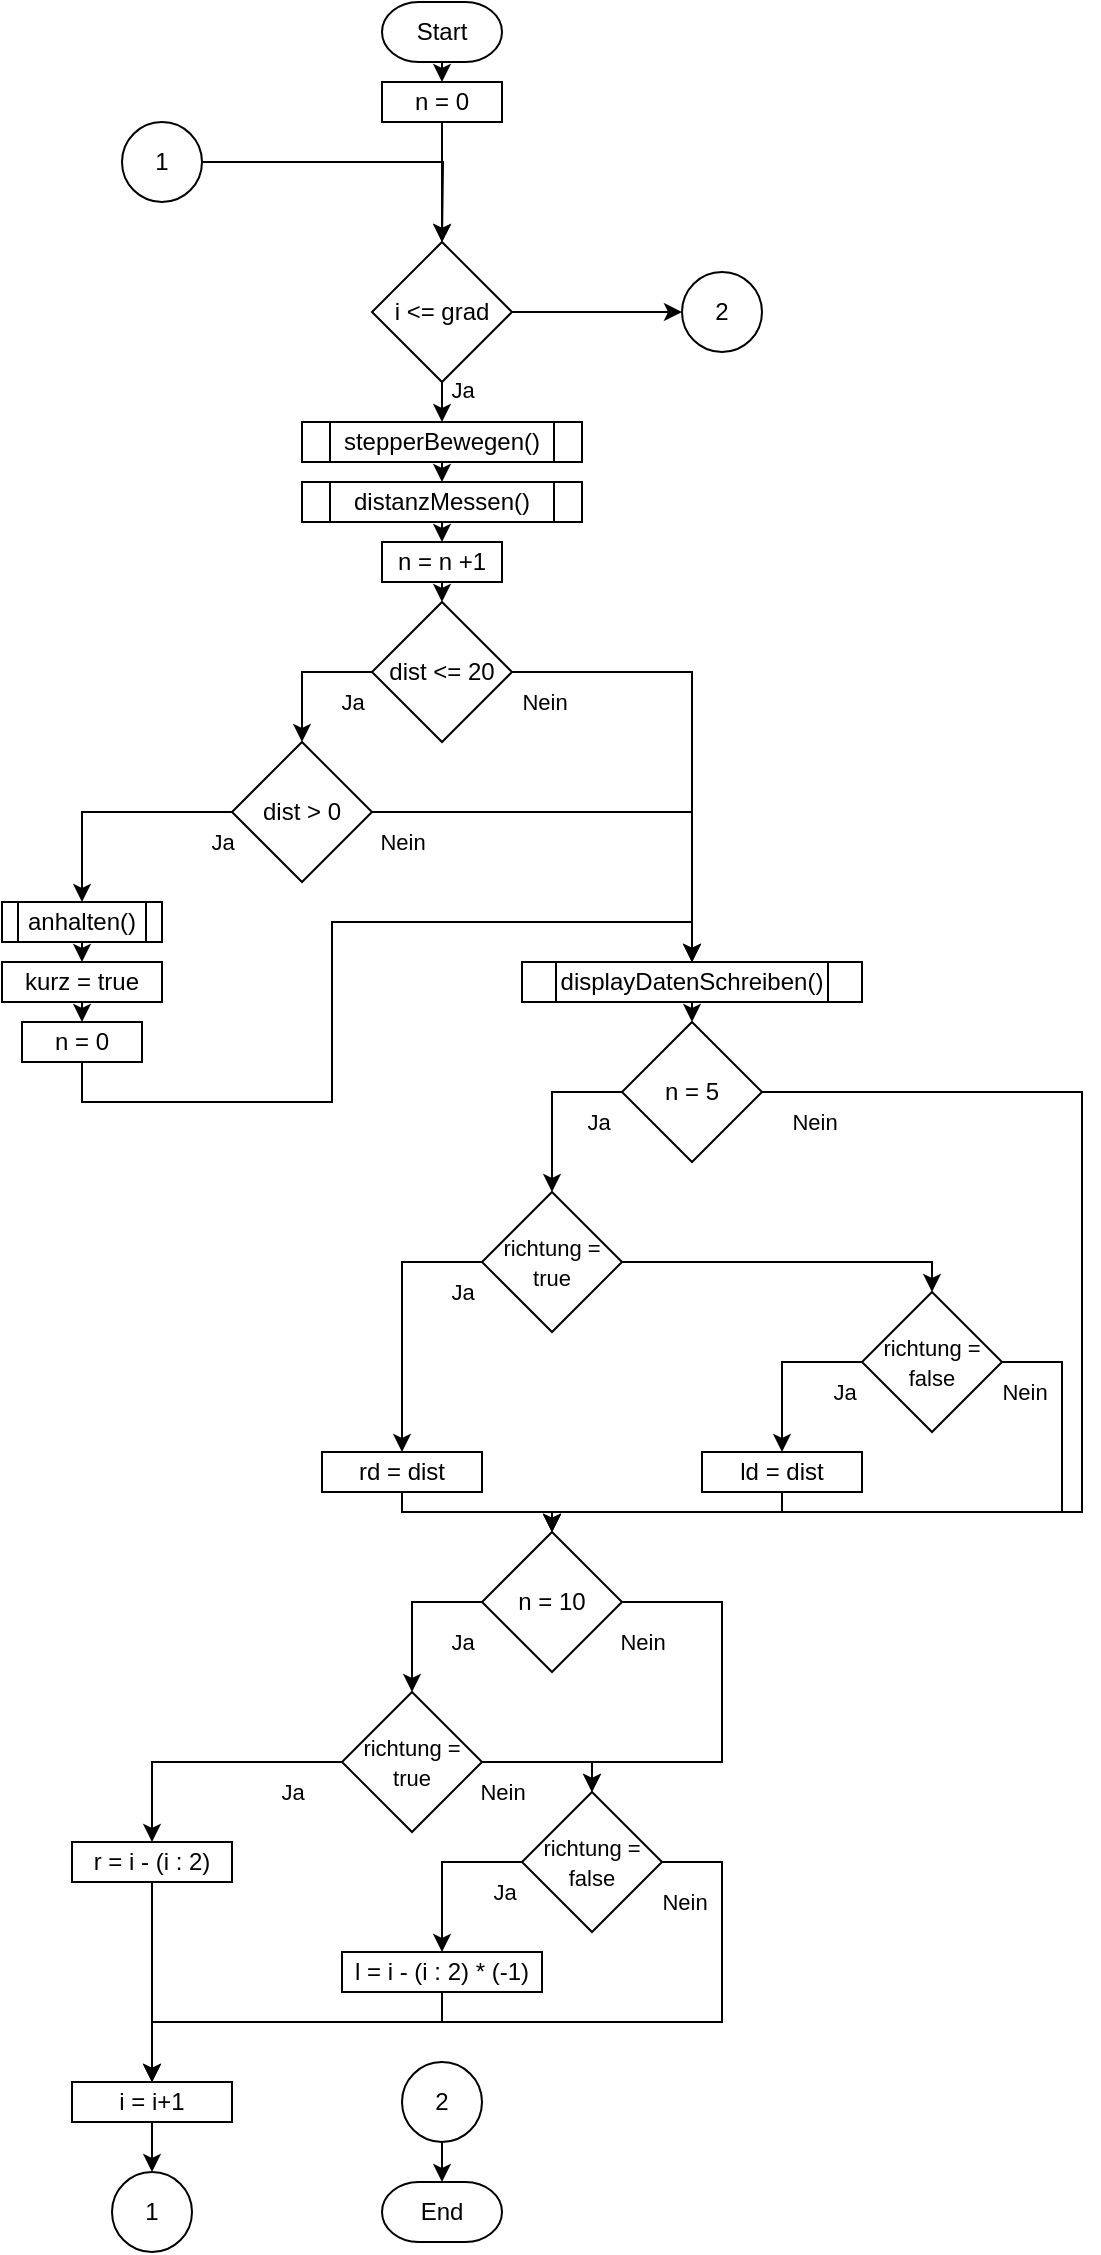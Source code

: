 <mxfile version="16.5.6" type="github">
  <diagram id="C5RBs43oDa-KdzZeNtuy" name="Page-1">
    <mxGraphModel dx="659" dy="752" grid="1" gridSize="10" guides="1" tooltips="1" connect="1" arrows="1" fold="1" page="1" pageScale="1" pageWidth="827" pageHeight="1169" math="0" shadow="0">
      <root>
        <mxCell id="WIyWlLk6GJQsqaUBKTNV-0" />
        <mxCell id="WIyWlLk6GJQsqaUBKTNV-1" parent="WIyWlLk6GJQsqaUBKTNV-0" />
        <mxCell id="PZxyCN3TeEhjCaqw32ue-320" value="Start" style="strokeWidth=1;html=1;shape=mxgraph.flowchart.terminator;whiteSpace=wrap;rounded=1;" parent="WIyWlLk6GJQsqaUBKTNV-1" vertex="1">
          <mxGeometry x="330" y="20" width="60" height="30" as="geometry" />
        </mxCell>
        <mxCell id="PZxyCN3TeEhjCaqw32ue-435" style="edgeStyle=orthogonalEdgeStyle;rounded=0;orthogonalLoop=1;jettySize=auto;html=1;exitX=1;exitY=0.5;exitDx=0;exitDy=0;exitPerimeter=0;entryX=0;entryY=0.5;entryDx=0;entryDy=0;entryPerimeter=0;" parent="WIyWlLk6GJQsqaUBKTNV-1" source="PZxyCN3TeEhjCaqw32ue-330" target="PZxyCN3TeEhjCaqw32ue-434" edge="1">
          <mxGeometry relative="1" as="geometry" />
        </mxCell>
        <mxCell id="PZxyCN3TeEhjCaqw32ue-330" value="i &amp;lt;= grad" style="strokeWidth=1;html=1;shape=mxgraph.flowchart.decision;whiteSpace=wrap;rounded=1;strokeColor=default;" parent="WIyWlLk6GJQsqaUBKTNV-1" vertex="1">
          <mxGeometry x="325" y="140" width="70" height="70" as="geometry" />
        </mxCell>
        <mxCell id="PZxyCN3TeEhjCaqw32ue-331" value="n = 0" style="rounded=0;whiteSpace=wrap;html=1;absoluteArcSize=1;arcSize=14;strokeWidth=1;" parent="WIyWlLk6GJQsqaUBKTNV-1" vertex="1">
          <mxGeometry x="330" y="60" width="60" height="20" as="geometry" />
        </mxCell>
        <mxCell id="PZxyCN3TeEhjCaqw32ue-336" value="stepperBewegen()" style="shape=process;whiteSpace=wrap;html=1;backgroundOutline=1;rounded=0;strokeColor=default;strokeWidth=1;" parent="WIyWlLk6GJQsqaUBKTNV-1" vertex="1">
          <mxGeometry x="290" y="230" width="140" height="20" as="geometry" />
        </mxCell>
        <mxCell id="PZxyCN3TeEhjCaqw32ue-337" value="distanzMessen()" style="shape=process;whiteSpace=wrap;html=1;backgroundOutline=1;rounded=0;strokeColor=default;strokeWidth=1;" parent="WIyWlLk6GJQsqaUBKTNV-1" vertex="1">
          <mxGeometry x="290" y="260" width="140" height="20" as="geometry" />
        </mxCell>
        <mxCell id="PZxyCN3TeEhjCaqw32ue-338" value="n = n +1" style="rounded=0;whiteSpace=wrap;html=1;absoluteArcSize=1;arcSize=14;strokeWidth=1;" parent="WIyWlLk6GJQsqaUBKTNV-1" vertex="1">
          <mxGeometry x="330" y="290" width="60" height="20" as="geometry" />
        </mxCell>
        <mxCell id="PZxyCN3TeEhjCaqw32ue-351" style="edgeStyle=orthogonalEdgeStyle;rounded=0;orthogonalLoop=1;jettySize=auto;html=1;exitX=1;exitY=0.5;exitDx=0;exitDy=0;exitPerimeter=0;entryX=0.5;entryY=0;entryDx=0;entryDy=0;" parent="WIyWlLk6GJQsqaUBKTNV-1" source="PZxyCN3TeEhjCaqw32ue-339" target="PZxyCN3TeEhjCaqw32ue-350" edge="1">
          <mxGeometry relative="1" as="geometry">
            <mxPoint x="485.0" y="440.0" as="targetPoint" />
          </mxGeometry>
        </mxCell>
        <mxCell id="PZxyCN3TeEhjCaqw32ue-364" value="Nein" style="edgeLabel;html=1;align=center;verticalAlign=middle;resizable=0;points=[];" parent="PZxyCN3TeEhjCaqw32ue-351" vertex="1" connectable="0">
          <mxGeometry x="-0.866" y="1" relative="1" as="geometry">
            <mxPoint y="16" as="offset" />
          </mxGeometry>
        </mxCell>
        <mxCell id="PZxyCN3TeEhjCaqw32ue-339" value="dist &amp;lt;= 20" style="strokeWidth=1;html=1;shape=mxgraph.flowchart.decision;whiteSpace=wrap;rounded=1;strokeColor=default;" parent="WIyWlLk6GJQsqaUBKTNV-1" vertex="1">
          <mxGeometry x="325" y="320" width="70" height="70" as="geometry" />
        </mxCell>
        <mxCell id="PZxyCN3TeEhjCaqw32ue-356" style="edgeStyle=orthogonalEdgeStyle;rounded=0;orthogonalLoop=1;jettySize=auto;html=1;exitX=0;exitY=0.5;exitDx=0;exitDy=0;exitPerimeter=0;entryX=0.5;entryY=0;entryDx=0;entryDy=0;" parent="WIyWlLk6GJQsqaUBKTNV-1" source="PZxyCN3TeEhjCaqw32ue-340" target="PZxyCN3TeEhjCaqw32ue-355" edge="1">
          <mxGeometry relative="1" as="geometry" />
        </mxCell>
        <mxCell id="PZxyCN3TeEhjCaqw32ue-361" value="Ja" style="edgeLabel;html=1;align=center;verticalAlign=middle;resizable=0;points=[];" parent="PZxyCN3TeEhjCaqw32ue-356" vertex="1" connectable="0">
          <mxGeometry x="-0.577" relative="1" as="geometry">
            <mxPoint x="20" y="15" as="offset" />
          </mxGeometry>
        </mxCell>
        <mxCell id="PZxyCN3TeEhjCaqw32ue-406" style="edgeStyle=orthogonalEdgeStyle;rounded=0;orthogonalLoop=1;jettySize=auto;html=1;exitX=1;exitY=0.5;exitDx=0;exitDy=0;exitPerimeter=0;entryX=0.5;entryY=0;entryDx=0;entryDy=0;" parent="WIyWlLk6GJQsqaUBKTNV-1" source="PZxyCN3TeEhjCaqw32ue-340" target="PZxyCN3TeEhjCaqw32ue-350" edge="1">
          <mxGeometry relative="1" as="geometry" />
        </mxCell>
        <mxCell id="PZxyCN3TeEhjCaqw32ue-407" value="Nein" style="edgeLabel;html=1;align=center;verticalAlign=middle;resizable=0;points=[];" parent="PZxyCN3TeEhjCaqw32ue-406" vertex="1" connectable="0">
          <mxGeometry x="-0.886" relative="1" as="geometry">
            <mxPoint x="1" y="15" as="offset" />
          </mxGeometry>
        </mxCell>
        <mxCell id="PZxyCN3TeEhjCaqw32ue-340" value="dist &amp;gt; 0" style="strokeWidth=1;html=1;shape=mxgraph.flowchart.decision;whiteSpace=wrap;rounded=1;strokeColor=default;" parent="WIyWlLk6GJQsqaUBKTNV-1" vertex="1">
          <mxGeometry x="255" y="390" width="70" height="70" as="geometry" />
        </mxCell>
        <mxCell id="PZxyCN3TeEhjCaqw32ue-343" value="" style="endArrow=classic;html=1;rounded=0;entryX=0.5;entryY=0;entryDx=0;entryDy=0;entryPerimeter=0;exitX=0;exitY=0.5;exitDx=0;exitDy=0;exitPerimeter=0;" parent="WIyWlLk6GJQsqaUBKTNV-1" source="PZxyCN3TeEhjCaqw32ue-339" target="PZxyCN3TeEhjCaqw32ue-340" edge="1">
          <mxGeometry width="50" height="50" relative="1" as="geometry">
            <mxPoint x="320" y="350" as="sourcePoint" />
            <mxPoint x="300" y="330" as="targetPoint" />
            <Array as="points">
              <mxPoint x="290" y="355" />
            </Array>
          </mxGeometry>
        </mxCell>
        <mxCell id="PZxyCN3TeEhjCaqw32ue-363" value="Ja" style="edgeLabel;html=1;align=center;verticalAlign=middle;resizable=0;points=[];" parent="PZxyCN3TeEhjCaqw32ue-343" vertex="1" connectable="0">
          <mxGeometry x="-0.697" relative="1" as="geometry">
            <mxPoint y="15" as="offset" />
          </mxGeometry>
        </mxCell>
        <mxCell id="PZxyCN3TeEhjCaqw32ue-344" value="" style="endArrow=classic;html=1;rounded=0;exitX=0.5;exitY=1;exitDx=0;exitDy=0;" parent="WIyWlLk6GJQsqaUBKTNV-1" source="PZxyCN3TeEhjCaqw32ue-338" edge="1">
          <mxGeometry width="50" height="50" relative="1" as="geometry">
            <mxPoint x="320" y="390" as="sourcePoint" />
            <mxPoint x="360" y="320" as="targetPoint" />
          </mxGeometry>
        </mxCell>
        <mxCell id="PZxyCN3TeEhjCaqw32ue-345" value="" style="endArrow=classic;html=1;rounded=0;entryX=0.5;entryY=0;entryDx=0;entryDy=0;exitX=0.5;exitY=1;exitDx=0;exitDy=0;" parent="WIyWlLk6GJQsqaUBKTNV-1" source="PZxyCN3TeEhjCaqw32ue-337" target="PZxyCN3TeEhjCaqw32ue-338" edge="1">
          <mxGeometry width="50" height="50" relative="1" as="geometry">
            <mxPoint x="320" y="310" as="sourcePoint" />
            <mxPoint x="370" y="260" as="targetPoint" />
          </mxGeometry>
        </mxCell>
        <mxCell id="PZxyCN3TeEhjCaqw32ue-346" value="" style="endArrow=classic;html=1;rounded=0;entryX=0.5;entryY=0;entryDx=0;entryDy=0;exitX=0.5;exitY=1;exitDx=0;exitDy=0;" parent="WIyWlLk6GJQsqaUBKTNV-1" source="PZxyCN3TeEhjCaqw32ue-336" target="PZxyCN3TeEhjCaqw32ue-337" edge="1">
          <mxGeometry width="50" height="50" relative="1" as="geometry">
            <mxPoint x="320" y="310" as="sourcePoint" />
            <mxPoint x="370" y="260" as="targetPoint" />
          </mxGeometry>
        </mxCell>
        <mxCell id="PZxyCN3TeEhjCaqw32ue-347" value="" style="endArrow=classic;html=1;rounded=0;entryX=0.5;entryY=0;entryDx=0;entryDy=0;exitX=0.5;exitY=1;exitDx=0;exitDy=0;exitPerimeter=0;" parent="WIyWlLk6GJQsqaUBKTNV-1" source="PZxyCN3TeEhjCaqw32ue-330" target="PZxyCN3TeEhjCaqw32ue-336" edge="1">
          <mxGeometry width="50" height="50" relative="1" as="geometry">
            <mxPoint x="320" y="300" as="sourcePoint" />
            <mxPoint x="370" y="250" as="targetPoint" />
            <Array as="points" />
          </mxGeometry>
        </mxCell>
        <mxCell id="PZxyCN3TeEhjCaqw32ue-365" value="Ja" style="edgeLabel;html=1;align=center;verticalAlign=middle;resizable=0;points=[];" parent="PZxyCN3TeEhjCaqw32ue-347" vertex="1" connectable="0">
          <mxGeometry x="-0.585" relative="1" as="geometry">
            <mxPoint x="10" as="offset" />
          </mxGeometry>
        </mxCell>
        <mxCell id="PZxyCN3TeEhjCaqw32ue-348" value="" style="endArrow=classic;html=1;rounded=0;entryX=0.5;entryY=0;entryDx=0;entryDy=0;entryPerimeter=0;exitX=0.5;exitY=1;exitDx=0;exitDy=0;" parent="WIyWlLk6GJQsqaUBKTNV-1" source="PZxyCN3TeEhjCaqw32ue-331" target="PZxyCN3TeEhjCaqw32ue-330" edge="1">
          <mxGeometry width="50" height="50" relative="1" as="geometry">
            <mxPoint x="320" y="170" as="sourcePoint" />
            <mxPoint x="370" y="120" as="targetPoint" />
          </mxGeometry>
        </mxCell>
        <mxCell id="PZxyCN3TeEhjCaqw32ue-349" value="" style="endArrow=classic;html=1;rounded=0;entryX=0.5;entryY=0;entryDx=0;entryDy=0;exitX=0.5;exitY=1;exitDx=0;exitDy=0;exitPerimeter=0;" parent="WIyWlLk6GJQsqaUBKTNV-1" source="PZxyCN3TeEhjCaqw32ue-320" target="PZxyCN3TeEhjCaqw32ue-331" edge="1">
          <mxGeometry width="50" height="50" relative="1" as="geometry">
            <mxPoint x="320" y="170" as="sourcePoint" />
            <mxPoint x="370" y="120" as="targetPoint" />
          </mxGeometry>
        </mxCell>
        <mxCell id="PZxyCN3TeEhjCaqw32ue-350" value="displayDatenSchreiben()" style="shape=process;whiteSpace=wrap;html=1;backgroundOutline=1;rounded=0;strokeColor=default;strokeWidth=1;" parent="WIyWlLk6GJQsqaUBKTNV-1" vertex="1">
          <mxGeometry x="400" y="500" width="170" height="20" as="geometry" />
        </mxCell>
        <mxCell id="PZxyCN3TeEhjCaqw32ue-368" style="edgeStyle=orthogonalEdgeStyle;rounded=0;orthogonalLoop=1;jettySize=auto;html=1;exitX=0;exitY=0.5;exitDx=0;exitDy=0;exitPerimeter=0;entryX=0.5;entryY=0;entryDx=0;entryDy=0;entryPerimeter=0;" parent="WIyWlLk6GJQsqaUBKTNV-1" source="PZxyCN3TeEhjCaqw32ue-353" target="PZxyCN3TeEhjCaqw32ue-366" edge="1">
          <mxGeometry relative="1" as="geometry">
            <mxPoint x="450" y="570" as="sourcePoint" />
          </mxGeometry>
        </mxCell>
        <mxCell id="PZxyCN3TeEhjCaqw32ue-384" value="Ja" style="edgeLabel;html=1;align=center;verticalAlign=middle;resizable=0;points=[];" parent="PZxyCN3TeEhjCaqw32ue-368" vertex="1" connectable="0">
          <mxGeometry x="-0.723" y="-2" relative="1" as="geometry">
            <mxPoint y="17" as="offset" />
          </mxGeometry>
        </mxCell>
        <mxCell id="PZxyCN3TeEhjCaqw32ue-382" style="edgeStyle=orthogonalEdgeStyle;rounded=0;orthogonalLoop=1;jettySize=auto;html=1;exitX=1;exitY=0.5;exitDx=0;exitDy=0;exitPerimeter=0;entryX=0.5;entryY=0;entryDx=0;entryDy=0;entryPerimeter=0;" parent="WIyWlLk6GJQsqaUBKTNV-1" source="PZxyCN3TeEhjCaqw32ue-353" target="PZxyCN3TeEhjCaqw32ue-376" edge="1">
          <mxGeometry relative="1" as="geometry">
            <mxPoint x="520" y="570" as="sourcePoint" />
            <Array as="points">
              <mxPoint x="680" y="565" />
              <mxPoint x="680" y="775" />
              <mxPoint x="415" y="775" />
            </Array>
          </mxGeometry>
        </mxCell>
        <mxCell id="PZxyCN3TeEhjCaqw32ue-383" value="Nein" style="edgeLabel;html=1;align=center;verticalAlign=middle;resizable=0;points=[];" parent="PZxyCN3TeEhjCaqw32ue-382" vertex="1" connectable="0">
          <mxGeometry x="-0.921" relative="1" as="geometry">
            <mxPoint y="15" as="offset" />
          </mxGeometry>
        </mxCell>
        <mxCell id="PZxyCN3TeEhjCaqw32ue-353" value="n = 5" style="strokeWidth=1;html=1;shape=mxgraph.flowchart.decision;whiteSpace=wrap;rounded=1;strokeColor=default;" parent="WIyWlLk6GJQsqaUBKTNV-1" vertex="1">
          <mxGeometry x="450" y="530" width="70" height="70" as="geometry" />
        </mxCell>
        <mxCell id="PZxyCN3TeEhjCaqw32ue-354" value="" style="endArrow=classic;html=1;rounded=0;entryX=0.5;entryY=0;entryDx=0;entryDy=0;entryPerimeter=0;exitX=0.5;exitY=1;exitDx=0;exitDy=0;" parent="WIyWlLk6GJQsqaUBKTNV-1" source="PZxyCN3TeEhjCaqw32ue-350" target="PZxyCN3TeEhjCaqw32ue-353" edge="1">
          <mxGeometry width="50" height="50" relative="1" as="geometry">
            <mxPoint x="485.0" y="460.0" as="sourcePoint" />
            <mxPoint x="400" y="400" as="targetPoint" />
          </mxGeometry>
        </mxCell>
        <mxCell id="PZxyCN3TeEhjCaqw32ue-359" style="edgeStyle=orthogonalEdgeStyle;rounded=0;orthogonalLoop=1;jettySize=auto;html=1;exitX=0.5;exitY=1;exitDx=0;exitDy=0;entryX=0.5;entryY=0;entryDx=0;entryDy=0;" parent="WIyWlLk6GJQsqaUBKTNV-1" source="PZxyCN3TeEhjCaqw32ue-355" target="PZxyCN3TeEhjCaqw32ue-357" edge="1">
          <mxGeometry relative="1" as="geometry" />
        </mxCell>
        <mxCell id="PZxyCN3TeEhjCaqw32ue-355" value="anhalten()" style="shape=process;whiteSpace=wrap;html=1;backgroundOutline=1;rounded=0;strokeColor=default;strokeWidth=1;" parent="WIyWlLk6GJQsqaUBKTNV-1" vertex="1">
          <mxGeometry x="140" y="470" width="80" height="20" as="geometry" />
        </mxCell>
        <mxCell id="PZxyCN3TeEhjCaqw32ue-360" style="edgeStyle=orthogonalEdgeStyle;rounded=0;orthogonalLoop=1;jettySize=auto;html=1;exitX=0.5;exitY=1;exitDx=0;exitDy=0;entryX=0.5;entryY=0;entryDx=0;entryDy=0;" parent="WIyWlLk6GJQsqaUBKTNV-1" source="PZxyCN3TeEhjCaqw32ue-357" target="PZxyCN3TeEhjCaqw32ue-358" edge="1">
          <mxGeometry relative="1" as="geometry" />
        </mxCell>
        <mxCell id="PZxyCN3TeEhjCaqw32ue-357" value="kurz = true" style="rounded=0;whiteSpace=wrap;html=1;absoluteArcSize=1;arcSize=14;strokeWidth=1;" parent="WIyWlLk6GJQsqaUBKTNV-1" vertex="1">
          <mxGeometry x="140" y="500" width="80" height="20" as="geometry" />
        </mxCell>
        <mxCell id="PZxyCN3TeEhjCaqw32ue-405" style="edgeStyle=orthogonalEdgeStyle;rounded=0;orthogonalLoop=1;jettySize=auto;html=1;exitX=0.5;exitY=1;exitDx=0;exitDy=0;entryX=0.5;entryY=0;entryDx=0;entryDy=0;" parent="WIyWlLk6GJQsqaUBKTNV-1" source="PZxyCN3TeEhjCaqw32ue-358" target="PZxyCN3TeEhjCaqw32ue-350" edge="1">
          <mxGeometry relative="1" as="geometry" />
        </mxCell>
        <mxCell id="PZxyCN3TeEhjCaqw32ue-358" value="n = 0" style="rounded=0;whiteSpace=wrap;html=1;absoluteArcSize=1;arcSize=14;strokeWidth=1;" parent="WIyWlLk6GJQsqaUBKTNV-1" vertex="1">
          <mxGeometry x="150" y="530" width="60" height="20" as="geometry" />
        </mxCell>
        <mxCell id="PZxyCN3TeEhjCaqw32ue-371" style="edgeStyle=orthogonalEdgeStyle;rounded=0;orthogonalLoop=1;jettySize=auto;html=1;exitX=1;exitY=0.5;exitDx=0;exitDy=0;exitPerimeter=0;entryX=0.5;entryY=0;entryDx=0;entryDy=0;entryPerimeter=0;" parent="WIyWlLk6GJQsqaUBKTNV-1" source="PZxyCN3TeEhjCaqw32ue-366" target="PZxyCN3TeEhjCaqw32ue-369" edge="1">
          <mxGeometry relative="1" as="geometry">
            <Array as="points">
              <mxPoint x="605" y="650" />
            </Array>
          </mxGeometry>
        </mxCell>
        <mxCell id="PZxyCN3TeEhjCaqw32ue-374" style="edgeStyle=orthogonalEdgeStyle;rounded=0;orthogonalLoop=1;jettySize=auto;html=1;exitX=0;exitY=0.5;exitDx=0;exitDy=0;exitPerimeter=0;entryX=0.5;entryY=0;entryDx=0;entryDy=0;" parent="WIyWlLk6GJQsqaUBKTNV-1" source="PZxyCN3TeEhjCaqw32ue-366" target="PZxyCN3TeEhjCaqw32ue-372" edge="1">
          <mxGeometry relative="1" as="geometry" />
        </mxCell>
        <mxCell id="PZxyCN3TeEhjCaqw32ue-381" value="Ja" style="edgeLabel;html=1;align=center;verticalAlign=middle;resizable=0;points=[];" parent="PZxyCN3TeEhjCaqw32ue-374" vertex="1" connectable="0">
          <mxGeometry x="-0.819" y="1" relative="1" as="geometry">
            <mxPoint x="2" y="14" as="offset" />
          </mxGeometry>
        </mxCell>
        <mxCell id="PZxyCN3TeEhjCaqw32ue-366" value="&lt;font style=&quot;font-size: 11px&quot;&gt;richtung = true&lt;/font&gt;" style="strokeWidth=1;html=1;shape=mxgraph.flowchart.decision;whiteSpace=wrap;rounded=1;strokeColor=default;" parent="WIyWlLk6GJQsqaUBKTNV-1" vertex="1">
          <mxGeometry x="380" y="615" width="70" height="70" as="geometry" />
        </mxCell>
        <mxCell id="PZxyCN3TeEhjCaqw32ue-375" style="edgeStyle=orthogonalEdgeStyle;rounded=0;orthogonalLoop=1;jettySize=auto;html=1;exitX=0;exitY=0.5;exitDx=0;exitDy=0;exitPerimeter=0;entryX=0.5;entryY=0;entryDx=0;entryDy=0;" parent="WIyWlLk6GJQsqaUBKTNV-1" source="PZxyCN3TeEhjCaqw32ue-369" target="PZxyCN3TeEhjCaqw32ue-373" edge="1">
          <mxGeometry relative="1" as="geometry" />
        </mxCell>
        <mxCell id="PZxyCN3TeEhjCaqw32ue-380" value="Ja" style="edgeLabel;html=1;align=center;verticalAlign=middle;resizable=0;points=[];" parent="PZxyCN3TeEhjCaqw32ue-375" vertex="1" connectable="0">
          <mxGeometry x="-0.4" y="-1" relative="1" as="geometry">
            <mxPoint x="16" y="16" as="offset" />
          </mxGeometry>
        </mxCell>
        <mxCell id="PZxyCN3TeEhjCaqw32ue-385" style="edgeStyle=orthogonalEdgeStyle;rounded=0;orthogonalLoop=1;jettySize=auto;html=1;exitX=1;exitY=0.5;exitDx=0;exitDy=0;exitPerimeter=0;" parent="WIyWlLk6GJQsqaUBKTNV-1" source="PZxyCN3TeEhjCaqw32ue-369" target="PZxyCN3TeEhjCaqw32ue-376" edge="1">
          <mxGeometry relative="1" as="geometry">
            <Array as="points">
              <mxPoint x="670" y="700" />
              <mxPoint x="670" y="775" />
              <mxPoint x="415" y="775" />
            </Array>
          </mxGeometry>
        </mxCell>
        <mxCell id="PZxyCN3TeEhjCaqw32ue-386" value="Nein" style="edgeLabel;html=1;align=center;verticalAlign=middle;resizable=0;points=[];" parent="PZxyCN3TeEhjCaqw32ue-385" vertex="1" connectable="0">
          <mxGeometry x="-0.889" relative="1" as="geometry">
            <mxPoint x="-10" y="15" as="offset" />
          </mxGeometry>
        </mxCell>
        <mxCell id="PZxyCN3TeEhjCaqw32ue-369" value="&lt;font style=&quot;font-size: 11px&quot;&gt;richtung = false&lt;/font&gt;" style="strokeWidth=1;html=1;shape=mxgraph.flowchart.decision;whiteSpace=wrap;rounded=1;strokeColor=default;" parent="WIyWlLk6GJQsqaUBKTNV-1" vertex="1">
          <mxGeometry x="570" y="665" width="70" height="70" as="geometry" />
        </mxCell>
        <mxCell id="PZxyCN3TeEhjCaqw32ue-378" style="edgeStyle=orthogonalEdgeStyle;rounded=0;orthogonalLoop=1;jettySize=auto;html=1;exitX=0.5;exitY=1;exitDx=0;exitDy=0;entryX=0.5;entryY=0;entryDx=0;entryDy=0;entryPerimeter=0;" parent="WIyWlLk6GJQsqaUBKTNV-1" source="PZxyCN3TeEhjCaqw32ue-372" target="PZxyCN3TeEhjCaqw32ue-376" edge="1">
          <mxGeometry relative="1" as="geometry">
            <Array as="points">
              <mxPoint x="340" y="775" />
              <mxPoint x="415" y="775" />
            </Array>
          </mxGeometry>
        </mxCell>
        <mxCell id="PZxyCN3TeEhjCaqw32ue-372" value="rd = dist" style="rounded=0;whiteSpace=wrap;html=1;absoluteArcSize=1;arcSize=14;strokeWidth=1;" parent="WIyWlLk6GJQsqaUBKTNV-1" vertex="1">
          <mxGeometry x="300" y="745" width="80" height="20" as="geometry" />
        </mxCell>
        <mxCell id="PZxyCN3TeEhjCaqw32ue-379" style="edgeStyle=orthogonalEdgeStyle;rounded=0;orthogonalLoop=1;jettySize=auto;html=1;exitX=0.5;exitY=1;exitDx=0;exitDy=0;" parent="WIyWlLk6GJQsqaUBKTNV-1" source="PZxyCN3TeEhjCaqw32ue-373" target="PZxyCN3TeEhjCaqw32ue-376" edge="1">
          <mxGeometry relative="1" as="geometry">
            <Array as="points">
              <mxPoint x="530" y="775" />
              <mxPoint x="415" y="775" />
            </Array>
          </mxGeometry>
        </mxCell>
        <mxCell id="PZxyCN3TeEhjCaqw32ue-373" value="ld = dist" style="rounded=0;whiteSpace=wrap;html=1;absoluteArcSize=1;arcSize=14;strokeWidth=1;" parent="WIyWlLk6GJQsqaUBKTNV-1" vertex="1">
          <mxGeometry x="490" y="745" width="80" height="20" as="geometry" />
        </mxCell>
        <mxCell id="PZxyCN3TeEhjCaqw32ue-388" style="edgeStyle=orthogonalEdgeStyle;rounded=0;orthogonalLoop=1;jettySize=auto;html=1;exitX=0;exitY=0.5;exitDx=0;exitDy=0;exitPerimeter=0;entryX=0.5;entryY=0;entryDx=0;entryDy=0;entryPerimeter=0;" parent="WIyWlLk6GJQsqaUBKTNV-1" source="PZxyCN3TeEhjCaqw32ue-376" target="PZxyCN3TeEhjCaqw32ue-387" edge="1">
          <mxGeometry relative="1" as="geometry" />
        </mxCell>
        <mxCell id="PZxyCN3TeEhjCaqw32ue-430" value="Ja" style="edgeLabel;html=1;align=center;verticalAlign=middle;resizable=0;points=[];" parent="PZxyCN3TeEhjCaqw32ue-388" vertex="1" connectable="0">
          <mxGeometry x="-0.443" y="-1" relative="1" as="geometry">
            <mxPoint x="12" y="21" as="offset" />
          </mxGeometry>
        </mxCell>
        <mxCell id="PZxyCN3TeEhjCaqw32ue-418" style="edgeStyle=orthogonalEdgeStyle;rounded=0;orthogonalLoop=1;jettySize=auto;html=1;exitX=1;exitY=0.5;exitDx=0;exitDy=0;exitPerimeter=0;entryX=0.5;entryY=0;entryDx=0;entryDy=0;entryPerimeter=0;" parent="WIyWlLk6GJQsqaUBKTNV-1" source="PZxyCN3TeEhjCaqw32ue-376" target="PZxyCN3TeEhjCaqw32ue-389" edge="1">
          <mxGeometry relative="1" as="geometry">
            <Array as="points">
              <mxPoint x="500" y="820" />
              <mxPoint x="500" y="900" />
              <mxPoint x="435" y="900" />
            </Array>
          </mxGeometry>
        </mxCell>
        <mxCell id="PZxyCN3TeEhjCaqw32ue-431" value="Nein" style="edgeLabel;html=1;align=center;verticalAlign=middle;resizable=0;points=[];" parent="PZxyCN3TeEhjCaqw32ue-418" vertex="1" connectable="0">
          <mxGeometry x="-0.908" relative="1" as="geometry">
            <mxPoint y="20" as="offset" />
          </mxGeometry>
        </mxCell>
        <mxCell id="PZxyCN3TeEhjCaqw32ue-376" value="n = 10" style="strokeWidth=1;html=1;shape=mxgraph.flowchart.decision;whiteSpace=wrap;rounded=1;strokeColor=default;" parent="WIyWlLk6GJQsqaUBKTNV-1" vertex="1">
          <mxGeometry x="380" y="785" width="70" height="70" as="geometry" />
        </mxCell>
        <mxCell id="PZxyCN3TeEhjCaqw32ue-392" style="edgeStyle=orthogonalEdgeStyle;rounded=0;orthogonalLoop=1;jettySize=auto;html=1;exitX=1;exitY=0.5;exitDx=0;exitDy=0;exitPerimeter=0;entryX=0.5;entryY=0;entryDx=0;entryDy=0;entryPerimeter=0;" parent="WIyWlLk6GJQsqaUBKTNV-1" source="PZxyCN3TeEhjCaqw32ue-387" target="PZxyCN3TeEhjCaqw32ue-389" edge="1">
          <mxGeometry relative="1" as="geometry">
            <Array as="points">
              <mxPoint x="435" y="900" />
            </Array>
          </mxGeometry>
        </mxCell>
        <mxCell id="PZxyCN3TeEhjCaqw32ue-433" value="Nein" style="edgeLabel;html=1;align=center;verticalAlign=middle;resizable=0;points=[];" parent="PZxyCN3TeEhjCaqw32ue-392" vertex="1" connectable="0">
          <mxGeometry x="-0.712" y="1" relative="1" as="geometry">
            <mxPoint y="16" as="offset" />
          </mxGeometry>
        </mxCell>
        <mxCell id="PZxyCN3TeEhjCaqw32ue-393" style="edgeStyle=orthogonalEdgeStyle;rounded=0;orthogonalLoop=1;jettySize=auto;html=1;exitX=0;exitY=0.5;exitDx=0;exitDy=0;exitPerimeter=0;entryX=0.5;entryY=0;entryDx=0;entryDy=0;" parent="WIyWlLk6GJQsqaUBKTNV-1" source="PZxyCN3TeEhjCaqw32ue-387" target="PZxyCN3TeEhjCaqw32ue-394" edge="1">
          <mxGeometry relative="1" as="geometry">
            <mxPoint x="255" y="915" as="targetPoint" />
            <Array as="points">
              <mxPoint x="215" y="900" />
            </Array>
          </mxGeometry>
        </mxCell>
        <mxCell id="PZxyCN3TeEhjCaqw32ue-402" value="Ja" style="edgeLabel;html=1;align=center;verticalAlign=middle;resizable=0;points=[];" parent="PZxyCN3TeEhjCaqw32ue-393" vertex="1" connectable="0">
          <mxGeometry x="-0.531" y="1" relative="1" as="geometry">
            <mxPoint x="6" y="14" as="offset" />
          </mxGeometry>
        </mxCell>
        <mxCell id="PZxyCN3TeEhjCaqw32ue-387" value="&lt;div&gt;&lt;span&gt;&lt;font style=&quot;font-size: 11px&quot;&gt;richtung = true&lt;/font&gt;&lt;/span&gt;&lt;/div&gt;" style="strokeWidth=1;html=1;shape=mxgraph.flowchart.decision;whiteSpace=wrap;rounded=1;strokeColor=default;align=center;" parent="WIyWlLk6GJQsqaUBKTNV-1" vertex="1">
          <mxGeometry x="310" y="865" width="70" height="70" as="geometry" />
        </mxCell>
        <mxCell id="PZxyCN3TeEhjCaqw32ue-397" style="edgeStyle=orthogonalEdgeStyle;rounded=0;orthogonalLoop=1;jettySize=auto;html=1;exitX=0;exitY=0.5;exitDx=0;exitDy=0;exitPerimeter=0;entryX=0.5;entryY=0;entryDx=0;entryDy=0;" parent="WIyWlLk6GJQsqaUBKTNV-1" source="PZxyCN3TeEhjCaqw32ue-389" target="PZxyCN3TeEhjCaqw32ue-396" edge="1">
          <mxGeometry relative="1" as="geometry" />
        </mxCell>
        <mxCell id="PZxyCN3TeEhjCaqw32ue-400" value="Ja" style="edgeLabel;html=1;align=center;verticalAlign=middle;resizable=0;points=[];" parent="PZxyCN3TeEhjCaqw32ue-397" vertex="1" connectable="0">
          <mxGeometry x="-0.68" y="1" relative="1" as="geometry">
            <mxPoint x="4" y="14" as="offset" />
          </mxGeometry>
        </mxCell>
        <mxCell id="PZxyCN3TeEhjCaqw32ue-427" style="edgeStyle=orthogonalEdgeStyle;rounded=0;orthogonalLoop=1;jettySize=auto;html=1;exitX=1;exitY=0.5;exitDx=0;exitDy=0;exitPerimeter=0;" parent="WIyWlLk6GJQsqaUBKTNV-1" source="PZxyCN3TeEhjCaqw32ue-389" edge="1">
          <mxGeometry relative="1" as="geometry">
            <Array as="points">
              <mxPoint x="500" y="950" />
              <mxPoint x="500" y="1030" />
              <mxPoint x="215" y="1030" />
            </Array>
            <mxPoint x="215" y="1060" as="targetPoint" />
          </mxGeometry>
        </mxCell>
        <mxCell id="PZxyCN3TeEhjCaqw32ue-432" value="Nein" style="edgeLabel;html=1;align=center;verticalAlign=middle;resizable=0;points=[];" parent="PZxyCN3TeEhjCaqw32ue-427" vertex="1" connectable="0">
          <mxGeometry x="-0.873" y="-1" relative="1" as="geometry">
            <mxPoint x="-16" y="19" as="offset" />
          </mxGeometry>
        </mxCell>
        <mxCell id="PZxyCN3TeEhjCaqw32ue-389" value="&lt;font style=&quot;font-size: 11px&quot;&gt;richtung = false&lt;/font&gt;" style="strokeWidth=1;html=1;shape=mxgraph.flowchart.decision;whiteSpace=wrap;rounded=1;strokeColor=default;" parent="WIyWlLk6GJQsqaUBKTNV-1" vertex="1">
          <mxGeometry x="400" y="915" width="70" height="70" as="geometry" />
        </mxCell>
        <mxCell id="PZxyCN3TeEhjCaqw32ue-425" style="edgeStyle=orthogonalEdgeStyle;rounded=0;orthogonalLoop=1;jettySize=auto;html=1;exitX=0.5;exitY=1;exitDx=0;exitDy=0;" parent="WIyWlLk6GJQsqaUBKTNV-1" source="PZxyCN3TeEhjCaqw32ue-394" edge="1">
          <mxGeometry relative="1" as="geometry">
            <mxPoint x="215" y="1060" as="targetPoint" />
          </mxGeometry>
        </mxCell>
        <mxCell id="PZxyCN3TeEhjCaqw32ue-394" value="r = i - (i : 2)" style="rounded=0;whiteSpace=wrap;html=1;absoluteArcSize=1;arcSize=14;strokeWidth=1;" parent="WIyWlLk6GJQsqaUBKTNV-1" vertex="1">
          <mxGeometry x="175" y="940" width="80" height="20" as="geometry" />
        </mxCell>
        <mxCell id="PZxyCN3TeEhjCaqw32ue-426" style="edgeStyle=orthogonalEdgeStyle;rounded=0;orthogonalLoop=1;jettySize=auto;html=1;exitX=0.5;exitY=1;exitDx=0;exitDy=0;" parent="WIyWlLk6GJQsqaUBKTNV-1" source="PZxyCN3TeEhjCaqw32ue-396" edge="1">
          <mxGeometry relative="1" as="geometry">
            <Array as="points">
              <mxPoint x="360" y="1030" />
              <mxPoint x="215" y="1030" />
            </Array>
            <mxPoint x="215" y="1060" as="targetPoint" />
          </mxGeometry>
        </mxCell>
        <mxCell id="PZxyCN3TeEhjCaqw32ue-396" value="l = i - (i : 2) * (-1)" style="rounded=0;whiteSpace=wrap;html=1;absoluteArcSize=1;arcSize=14;strokeWidth=1;" parent="WIyWlLk6GJQsqaUBKTNV-1" vertex="1">
          <mxGeometry x="310" y="995" width="100" height="20" as="geometry" />
        </mxCell>
        <mxCell id="PZxyCN3TeEhjCaqw32ue-398" value="End" style="strokeWidth=1;html=1;shape=mxgraph.flowchart.terminator;whiteSpace=wrap;rounded=1;" parent="WIyWlLk6GJQsqaUBKTNV-1" vertex="1">
          <mxGeometry x="330" y="1110" width="60" height="30" as="geometry" />
        </mxCell>
        <mxCell id="PZxyCN3TeEhjCaqw32ue-423" style="edgeStyle=orthogonalEdgeStyle;rounded=0;orthogonalLoop=1;jettySize=auto;html=1;exitX=1;exitY=0.5;exitDx=0;exitDy=0;exitPerimeter=0;" parent="WIyWlLk6GJQsqaUBKTNV-1" source="PZxyCN3TeEhjCaqw32ue-420" edge="1">
          <mxGeometry relative="1" as="geometry">
            <mxPoint x="360" y="140" as="targetPoint" />
          </mxGeometry>
        </mxCell>
        <mxCell id="PZxyCN3TeEhjCaqw32ue-420" value="1" style="strokeWidth=1;html=1;shape=mxgraph.flowchart.start_2;whiteSpace=wrap;rounded=0;" parent="WIyWlLk6GJQsqaUBKTNV-1" vertex="1">
          <mxGeometry x="200" y="80" width="40" height="40" as="geometry" />
        </mxCell>
        <mxCell id="PZxyCN3TeEhjCaqw32ue-424" value="1" style="strokeWidth=1;html=1;shape=mxgraph.flowchart.start_2;whiteSpace=wrap;rounded=0;" parent="WIyWlLk6GJQsqaUBKTNV-1" vertex="1">
          <mxGeometry x="195" y="1105" width="40" height="40" as="geometry" />
        </mxCell>
        <mxCell id="PZxyCN3TeEhjCaqw32ue-429" style="edgeStyle=orthogonalEdgeStyle;rounded=0;orthogonalLoop=1;jettySize=auto;html=1;exitX=0.5;exitY=1;exitDx=0;exitDy=0;exitPerimeter=0;entryX=0.5;entryY=0;entryDx=0;entryDy=0;entryPerimeter=0;" parent="WIyWlLk6GJQsqaUBKTNV-1" source="PZxyCN3TeEhjCaqw32ue-428" target="PZxyCN3TeEhjCaqw32ue-398" edge="1">
          <mxGeometry relative="1" as="geometry" />
        </mxCell>
        <mxCell id="PZxyCN3TeEhjCaqw32ue-428" value="2" style="strokeWidth=1;html=1;shape=mxgraph.flowchart.start_2;whiteSpace=wrap;rounded=0;" parent="WIyWlLk6GJQsqaUBKTNV-1" vertex="1">
          <mxGeometry x="340" y="1050" width="40" height="40" as="geometry" />
        </mxCell>
        <mxCell id="PZxyCN3TeEhjCaqw32ue-434" value="2" style="strokeWidth=1;html=1;shape=mxgraph.flowchart.start_2;whiteSpace=wrap;rounded=0;" parent="WIyWlLk6GJQsqaUBKTNV-1" vertex="1">
          <mxGeometry x="480" y="155" width="40" height="40" as="geometry" />
        </mxCell>
        <mxCell id="zXN18VdP8GIbJpSpcDFb-1" style="edgeStyle=orthogonalEdgeStyle;rounded=0;orthogonalLoop=1;jettySize=auto;html=1;exitX=0.5;exitY=1;exitDx=0;exitDy=0;entryX=0.5;entryY=0;entryDx=0;entryDy=0;entryPerimeter=0;" edge="1" parent="WIyWlLk6GJQsqaUBKTNV-1" source="zXN18VdP8GIbJpSpcDFb-0" target="PZxyCN3TeEhjCaqw32ue-424">
          <mxGeometry relative="1" as="geometry" />
        </mxCell>
        <mxCell id="zXN18VdP8GIbJpSpcDFb-0" value="i = i+1" style="rounded=0;whiteSpace=wrap;html=1;absoluteArcSize=1;arcSize=14;strokeWidth=1;" vertex="1" parent="WIyWlLk6GJQsqaUBKTNV-1">
          <mxGeometry x="175" y="1060" width="80" height="20" as="geometry" />
        </mxCell>
      </root>
    </mxGraphModel>
  </diagram>
</mxfile>
